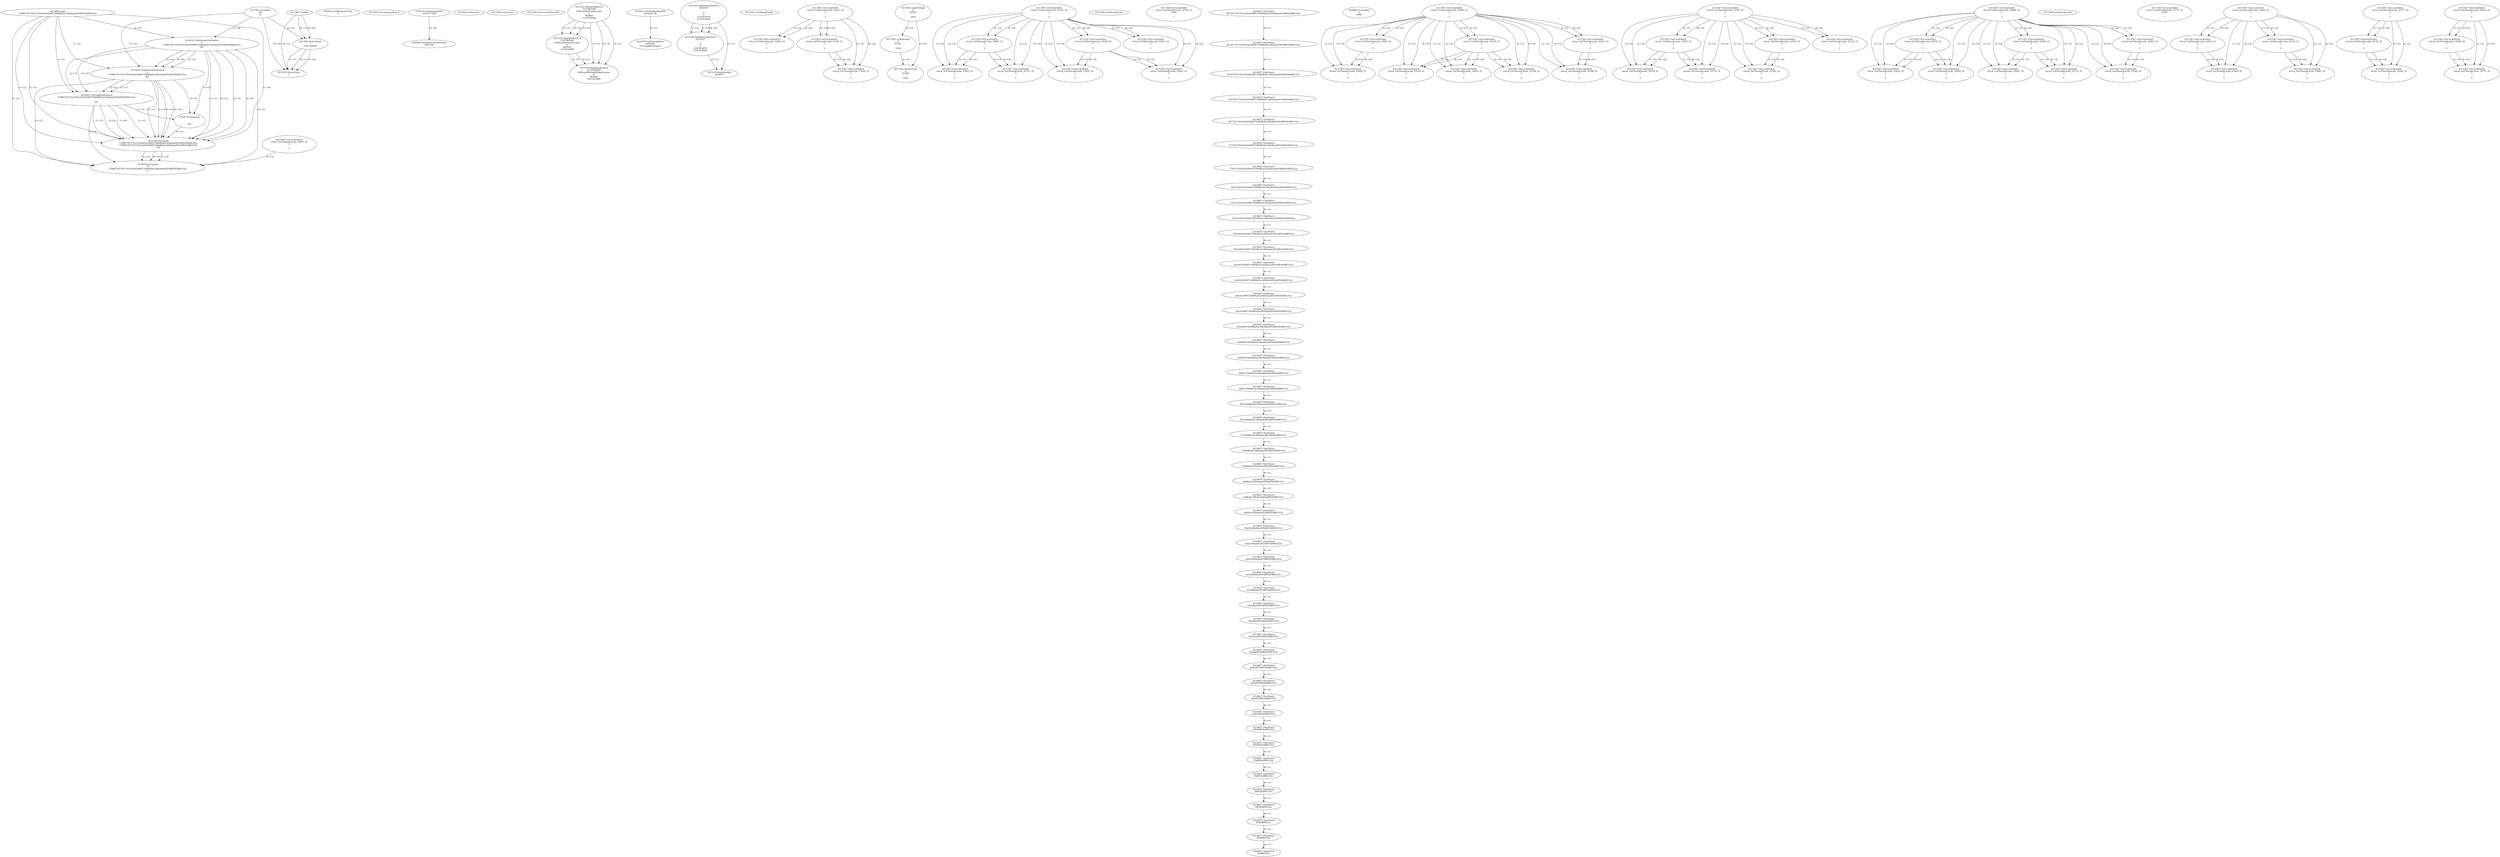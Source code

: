 // Global SCDG with merge call
digraph {
	0 [label="4275692.main
735ff072077023765e445b284f072946ffad2e36fa8aba9f1b8f93fef885352c"]
	1 [label="4217857.TlsAlloc
"]
	2 [label="4217763.LocalAlloc
64
12"]
	3 [label="4217841.TlsSetValue
1
3221258256"]
	1 -> 3 [label="(0-->1)"]
	2 -> 3 [label="(0-->2)"]
	1 -> 3 [label="(0-->0)"]
	4 [label="4217878.TlsGetValue
1"]
	1 -> 4 [label="(0-->1)"]
	3 -> 4 [label="(1-->1)"]
	3 -> 4 [label="(0-->1)"]
	2 -> 4 [label="(0-->0)"]
	3 -> 4 [label="(2-->0)"]
	5 [label="4207453.GetKeyboardType
0"]
	6 [label="4217603.GetCommandLineA
"]
	7 [label="4199114.GetStartupInfoA
2147417380"]
	8 [label="4217623.GetVersion
"]
	9 [label="4217640.GetVersion
"]
	10 [label="4217700.GetCurrentThreadId
"]
	11 [label="4214522.GetModuleFileNameA
0
735ff072077023765e445b284f072946ffad2e36fa8aba9f1b8f93fef885352c
261"]
	0 -> 11 [label="(1-->2)"]
	2 -> 11 [label="(1-->0)"]
	12 [label="4215092.GetModuleFileNameA
0
735ff072077023765e445b284f072946ffad2e36fa8aba9f1b8f93fef885352c
261"]
	0 -> 12 [label="(1-->2)"]
	11 -> 12 [label="(2-->2)"]
	11 -> 12 [label="(3-->3)"]
	2 -> 12 [label="(1-->0)"]
	11 -> 12 [label="(0-->0)"]
	13 [label="4215122.RegOpenKeyExA
2147483649
Software\Borland\Locales
0
983065
2147416080"]
	14 [label="4214653.GetModuleHandleA
kernel32.dll"]
	15 [label="4214670.GetProcAddress
6295592
GetLongPathNameA"]
	14 -> 15 [label="(0-->1)"]
	16 [label="4214697.GetLongPathNameA
735ff072077023765e445b284f072946ffad2e36fa8aba9f1b8f93fef885352c

261"]
	0 -> 16 [label="(1-->1)"]
	11 -> 16 [label="(2-->1)"]
	12 -> 16 [label="(2-->1)"]
	11 -> 16 [label="(3-->3)"]
	12 -> 16 [label="(3-->3)"]
	17 [label="4214718.lstrcpynA


261"]
	11 -> 17 [label="(3-->3)"]
	12 -> 17 [label="(3-->3)"]
	16 -> 17 [label="(3-->3)"]
	18 [label="4215255.RegQueryValueExA
4214527

0
0
2147416070
2147416064"]
	19 [label="4215285.RegQueryValueExA
4214527

0
0
2147416070
2147416064"]
	18 -> 19 [label="(1-->1)"]
	18 -> 19 [label="(5-->5)"]
	18 -> 19 [label="(6-->6)"]
	20 [label="4215319.RegCloseKey
4214527"]
	18 -> 20 [label="(1-->1)"]
	19 -> 20 [label="(1-->1)"]
	21 [label="4215348.lstrcpynA
735ff072077023765e445b284f072946ffad2e36fa8aba9f1b8f93fef885352c
735ff072077023765e445b284f072946ffad2e36fa8aba9f1b8f93fef885352c
261"]
	0 -> 21 [label="(1-->1)"]
	11 -> 21 [label="(2-->1)"]
	12 -> 21 [label="(2-->1)"]
	16 -> 21 [label="(1-->1)"]
	0 -> 21 [label="(1-->2)"]
	11 -> 21 [label="(2-->2)"]
	12 -> 21 [label="(2-->2)"]
	16 -> 21 [label="(1-->2)"]
	11 -> 21 [label="(3-->3)"]
	12 -> 21 [label="(3-->3)"]
	16 -> 21 [label="(3-->3)"]
	17 -> 21 [label="(3-->3)"]
	0 -> 21 [label="(1-->0)"]
	11 -> 21 [label="(2-->0)"]
	12 -> 21 [label="(2-->0)"]
	16 -> 21 [label="(1-->0)"]
	22 [label="4215361.GetThreadLocale
"]
	23 [label="4215367.GetLocaleInfoA
retval_GetThreadLocale_32827_32
3

5"]
	24 [label="4217261.LoadStringA
0
65502

1024"]
	25 [label="4215367.GetLocaleInfoA
retval_GetThreadLocale_33424_32
3

5"]
	23 -> 25 [label="(2-->2)"]
	23 -> 25 [label="(4-->4)"]
	26 [label="4217261.LoadStringA
0
65501

1024"]
	24 -> 26 [label="(4-->4)"]
	27 [label="4215152.RegOpenKeyExA
2147483650
Software\Borland\Locales
0
983065
2147416080"]
	13 -> 27 [label="(2-->2)"]
	13 -> 27 [label="(4-->4)"]
	13 -> 27 [label="(5-->5)"]
	28 [label="4215367.GetLocaleInfoA
retval_GetThreadLocale_32791_32
3

5"]
	29 [label="4215182.RegOpenKeyExA
2147483649
Software\Borland\Delphi\Locales
0
983065
2147416080"]
	13 -> 29 [label="(1-->1)"]
	13 -> 29 [label="(4-->4)"]
	27 -> 29 [label="(4-->4)"]
	13 -> 29 [label="(5-->5)"]
	27 -> 29 [label="(5-->5)"]
	30 [label="4215367.GetLocaleInfoA
retval_GetThreadLocale_32883_32
3

5"]
	28 -> 30 [label="(2-->2)"]
	28 -> 30 [label="(4-->4)"]
	31 [label="4215367.GetLocaleInfoA
retval_GetThreadLocale_33493_32
3

5"]
	28 -> 31 [label="(2-->2)"]
	30 -> 31 [label="(2-->2)"]
	28 -> 31 [label="(4-->4)"]
	30 -> 31 [label="(4-->4)"]
	32 [label="4217261.LoadStringA
0
65499

1024"]
	24 -> 32 [label="(4-->4)"]
	26 -> 32 [label="(4-->4)"]
	33 [label="4217685.GetThreadLocale
"]
	34 [label="4217338.GetLocaleInfoA
retval_GetThreadLocale_32769_32
4100

7"]
	35 [label="4215367.GetLocaleInfoA
retval_GetThreadLocale_32901_32
3

5"]
	36 [label="4214818.lstrcpynA
73
735ff072077023765e445b284f072946ffad2e36fa8aba9f1b8f93fef885352c
3"]
	0 -> 36 [label="(1-->2)"]
	11 -> 36 [label="(2-->2)"]
	12 -> 36 [label="(2-->2)"]
	16 -> 36 [label="(1-->2)"]
	21 -> 36 [label="(1-->2)"]
	21 -> 36 [label="(2-->2)"]
	21 -> 36 [label="(0-->2)"]
	35 -> 36 [label="(2-->3)"]
	37 [label="4214607.CharNextA
ff072077023765e445b284f072946ffad2e36fa8aba9f1b8f93fef885352c"]
	38 [label="4214607.CharNextA
f072077023765e445b284f072946ffad2e36fa8aba9f1b8f93fef885352c"]
	37 -> 38 [label="(0-->1)"]
	39 [label="4214607.CharNextA
072077023765e445b284f072946ffad2e36fa8aba9f1b8f93fef885352c"]
	38 -> 39 [label="(0-->1)"]
	40 [label="4214607.CharNextA
72077023765e445b284f072946ffad2e36fa8aba9f1b8f93fef885352c"]
	39 -> 40 [label="(0-->1)"]
	41 [label="4214607.CharNextA
2077023765e445b284f072946ffad2e36fa8aba9f1b8f93fef885352c"]
	40 -> 41 [label="(0-->1)"]
	42 [label="4214607.CharNextA
077023765e445b284f072946ffad2e36fa8aba9f1b8f93fef885352c"]
	41 -> 42 [label="(0-->1)"]
	43 [label="4214607.CharNextA
77023765e445b284f072946ffad2e36fa8aba9f1b8f93fef885352c"]
	42 -> 43 [label="(0-->1)"]
	44 [label="4214607.CharNextA
7023765e445b284f072946ffad2e36fa8aba9f1b8f93fef885352c"]
	43 -> 44 [label="(0-->1)"]
	45 [label="4214607.CharNextA
023765e445b284f072946ffad2e36fa8aba9f1b8f93fef885352c"]
	44 -> 45 [label="(0-->1)"]
	46 [label="4214607.CharNextA
23765e445b284f072946ffad2e36fa8aba9f1b8f93fef885352c"]
	45 -> 46 [label="(0-->1)"]
	47 [label="4214607.CharNextA
3765e445b284f072946ffad2e36fa8aba9f1b8f93fef885352c"]
	46 -> 47 [label="(0-->1)"]
	48 [label="4214607.CharNextA
765e445b284f072946ffad2e36fa8aba9f1b8f93fef885352c"]
	47 -> 48 [label="(0-->1)"]
	49 [label="4214607.CharNextA
65e445b284f072946ffad2e36fa8aba9f1b8f93fef885352c"]
	48 -> 49 [label="(0-->1)"]
	50 [label="4214607.CharNextA
5e445b284f072946ffad2e36fa8aba9f1b8f93fef885352c"]
	49 -> 50 [label="(0-->1)"]
	51 [label="4214607.CharNextA
e445b284f072946ffad2e36fa8aba9f1b8f93fef885352c"]
	50 -> 51 [label="(0-->1)"]
	52 [label="4214607.CharNextA
445b284f072946ffad2e36fa8aba9f1b8f93fef885352c"]
	51 -> 52 [label="(0-->1)"]
	53 [label="4214607.CharNextA
45b284f072946ffad2e36fa8aba9f1b8f93fef885352c"]
	52 -> 53 [label="(0-->1)"]
	54 [label="4214607.CharNextA
5b284f072946ffad2e36fa8aba9f1b8f93fef885352c"]
	53 -> 54 [label="(0-->1)"]
	55 [label="4214607.CharNextA
b284f072946ffad2e36fa8aba9f1b8f93fef885352c"]
	54 -> 55 [label="(0-->1)"]
	56 [label="4214607.CharNextA
284f072946ffad2e36fa8aba9f1b8f93fef885352c"]
	55 -> 56 [label="(0-->1)"]
	57 [label="4214607.CharNextA
84f072946ffad2e36fa8aba9f1b8f93fef885352c"]
	56 -> 57 [label="(0-->1)"]
	58 [label="4214607.CharNextA
4f072946ffad2e36fa8aba9f1b8f93fef885352c"]
	57 -> 58 [label="(0-->1)"]
	59 [label="4214607.CharNextA
f072946ffad2e36fa8aba9f1b8f93fef885352c"]
	58 -> 59 [label="(0-->1)"]
	60 [label="4214607.CharNextA
072946ffad2e36fa8aba9f1b8f93fef885352c"]
	59 -> 60 [label="(0-->1)"]
	61 [label="4214607.CharNextA
72946ffad2e36fa8aba9f1b8f93fef885352c"]
	60 -> 61 [label="(0-->1)"]
	62 [label="4214607.CharNextA
2946ffad2e36fa8aba9f1b8f93fef885352c"]
	61 -> 62 [label="(0-->1)"]
	63 [label="4214607.CharNextA
946ffad2e36fa8aba9f1b8f93fef885352c"]
	62 -> 63 [label="(0-->1)"]
	64 [label="4214607.CharNextA
46ffad2e36fa8aba9f1b8f93fef885352c"]
	63 -> 64 [label="(0-->1)"]
	65 [label="4214607.CharNextA
6ffad2e36fa8aba9f1b8f93fef885352c"]
	64 -> 65 [label="(0-->1)"]
	66 [label="4214607.CharNextA
ffad2e36fa8aba9f1b8f93fef885352c"]
	65 -> 66 [label="(0-->1)"]
	67 [label="4214607.CharNextA
fad2e36fa8aba9f1b8f93fef885352c"]
	66 -> 67 [label="(0-->1)"]
	68 [label="4214607.CharNextA
ad2e36fa8aba9f1b8f93fef885352c"]
	67 -> 68 [label="(0-->1)"]
	69 [label="4214607.CharNextA
d2e36fa8aba9f1b8f93fef885352c"]
	68 -> 69 [label="(0-->1)"]
	70 [label="4214607.CharNextA
2e36fa8aba9f1b8f93fef885352c"]
	69 -> 70 [label="(0-->1)"]
	71 [label="4214607.CharNextA
e36fa8aba9f1b8f93fef885352c"]
	70 -> 71 [label="(0-->1)"]
	72 [label="4214607.CharNextA
36fa8aba9f1b8f93fef885352c"]
	71 -> 72 [label="(0-->1)"]
	73 [label="4214607.CharNextA
6fa8aba9f1b8f93fef885352c"]
	72 -> 73 [label="(0-->1)"]
	74 [label="4214607.CharNextA
fa8aba9f1b8f93fef885352c"]
	73 -> 74 [label="(0-->1)"]
	75 [label="4214607.CharNextA
a8aba9f1b8f93fef885352c"]
	74 -> 75 [label="(0-->1)"]
	76 [label="4214607.CharNextA
8aba9f1b8f93fef885352c"]
	75 -> 76 [label="(0-->1)"]
	77 [label="4214607.CharNextA
aba9f1b8f93fef885352c"]
	76 -> 77 [label="(0-->1)"]
	78 [label="4214607.CharNextA
ba9f1b8f93fef885352c"]
	77 -> 78 [label="(0-->1)"]
	79 [label="4214607.CharNextA
a9f1b8f93fef885352c"]
	78 -> 79 [label="(0-->1)"]
	80 [label="4214607.CharNextA
9f1b8f93fef885352c"]
	79 -> 80 [label="(0-->1)"]
	81 [label="4214607.CharNextA
f1b8f93fef885352c"]
	80 -> 81 [label="(0-->1)"]
	82 [label="4214607.CharNextA
1b8f93fef885352c"]
	81 -> 82 [label="(0-->1)"]
	83 [label="4214607.CharNextA
b8f93fef885352c"]
	82 -> 83 [label="(0-->1)"]
	84 [label="4214607.CharNextA
8f93fef885352c"]
	83 -> 84 [label="(0-->1)"]
	85 [label="4214607.CharNextA
f93fef885352c"]
	84 -> 85 [label="(0-->1)"]
	86 [label="4214607.CharNextA
93fef885352c"]
	85 -> 86 [label="(0-->1)"]
	87 [label="4214607.CharNextA
3fef885352c"]
	86 -> 87 [label="(0-->1)"]
	88 [label="4200902.InitializeCriticalSection
4281796"]
	7 -> 88 [label="(0-->0)"]
	89 [label="4200963.LocalAlloc
0
4088"]
	90 [label="4215367.GetLocaleInfoA
retval_GetThreadLocale_32809_32
3

5"]
	91 [label="4215367.GetLocaleInfoA
retval_GetThreadLocale_32942_32
3

5"]
	90 -> 91 [label="(2-->2)"]
	90 -> 91 [label="(4-->4)"]
	92 [label="4215367.GetLocaleInfoA
retval_GetThreadLocale_32799_32
3

5"]
	93 [label="4215367.GetLocaleInfoA
retval_GetThreadLocale_32872_32
3

5"]
	92 -> 93 [label="(2-->2)"]
	92 -> 93 [label="(4-->4)"]
	94 [label="4215367.GetLocaleInfoA
retval_GetThreadLocale_32806_32
3

5"]
	95 [label="4215367.GetLocaleInfoA
retval_GetThreadLocale_32978_32
3

5"]
	94 -> 95 [label="(2-->2)"]
	94 -> 95 [label="(4-->4)"]
	96 [label="4215367.GetLocaleInfoA
retval_GetThreadLocale_32910_32
3

5"]
	92 -> 96 [label="(2-->2)"]
	92 -> 96 [label="(4-->4)"]
	97 [label="4215367.GetLocaleInfoA
retval_GetThreadLocale_33208_32
3

5"]
	28 -> 97 [label="(2-->2)"]
	28 -> 97 [label="(4-->4)"]
	98 [label="4215367.GetLocaleInfoA
retval_GetThreadLocale_33140_32
3

5"]
	23 -> 98 [label="(2-->2)"]
	23 -> 98 [label="(4-->4)"]
	99 [label="4217668.GetThreadLocale
"]
	100 [label="4217338.GetLocaleInfoA
retval_GetThreadLocale_32772_32
4100

7"]
	101 [label="4215367.GetLocaleInfoA
retval_GetThreadLocale_32844_32
3

5"]
	102 [label="4215367.GetLocaleInfoA
retval_GetThreadLocale_32931_32
3

5"]
	101 -> 102 [label="(2-->2)"]
	101 -> 102 [label="(4-->4)"]
	103 [label="4215367.GetLocaleInfoA
retval_GetThreadLocale_33459_32
3

5"]
	101 -> 103 [label="(2-->2)"]
	102 -> 103 [label="(2-->2)"]
	101 -> 103 [label="(4-->4)"]
	102 -> 103 [label="(4-->4)"]
	104 [label="4215367.GetLocaleInfoA
retval_GetThreadLocale_33176_32
3

5"]
	90 -> 104 [label="(2-->2)"]
	90 -> 104 [label="(4-->4)"]
	105 [label="4215367.GetLocaleInfoA
retval_GetThreadLocale_33499_32
3

5"]
	90 -> 105 [label="(2-->2)"]
	91 -> 105 [label="(2-->2)"]
	90 -> 105 [label="(4-->4)"]
	91 -> 105 [label="(4-->4)"]
	106 [label="4215367.GetLocaleInfoA
retval_GetThreadLocale_32777_32
3

5"]
	107 [label="4215367.GetLocaleInfoA
retval_GetThreadLocale_33138_32
3

5"]
	106 -> 107 [label="(2-->2)"]
	106 -> 107 [label="(4-->4)"]
	108 [label="4215367.GetLocaleInfoA
retval_GetThreadLocale_33503_32
3

5"]
	106 -> 108 [label="(2-->2)"]
	107 -> 108 [label="(2-->2)"]
	106 -> 108 [label="(4-->4)"]
	107 -> 108 [label="(4-->4)"]
	109 [label="4215367.GetLocaleInfoA
retval_GetThreadLocale_33479_32
3

5"]
	92 -> 109 [label="(2-->2)"]
	93 -> 109 [label="(2-->2)"]
	92 -> 109 [label="(4-->4)"]
	93 -> 109 [label="(4-->4)"]
	110 [label="4215367.GetLocaleInfoA
retval_GetThreadLocale_33539_32
3

5"]
	28 -> 110 [label="(2-->2)"]
	97 -> 110 [label="(2-->2)"]
	28 -> 110 [label="(4-->4)"]
	97 -> 110 [label="(4-->4)"]
	111 [label="4215367.GetLocaleInfoA
retval_GetThreadLocale_33546_32
3

5"]
	23 -> 111 [label="(2-->2)"]
	98 -> 111 [label="(2-->2)"]
	23 -> 111 [label="(4-->4)"]
	98 -> 111 [label="(4-->4)"]
	112 [label="4215367.GetLocaleInfoA
retval_GetThreadLocale_33566_32
3

5"]
	90 -> 112 [label="(2-->2)"]
	104 -> 112 [label="(2-->2)"]
	90 -> 112 [label="(4-->4)"]
	104 -> 112 [label="(4-->4)"]
	113 [label="4215367.GetLocaleInfoA
retval_GetThreadLocale_33155_32
3

5"]
	92 -> 113 [label="(2-->2)"]
	92 -> 113 [label="(4-->4)"]
	114 [label="4215367.GetLocaleInfoA
retval_GetThreadLocale_33585_32
3

5"]
	92 -> 114 [label="(2-->2)"]
	96 -> 114 [label="(2-->2)"]
	92 -> 114 [label="(4-->4)"]
	96 -> 114 [label="(4-->4)"]
	115 [label="4215367.GetLocaleInfoA
retval_GetThreadLocale_32984_32
3

5"]
	94 -> 115 [label="(2-->2)"]
	94 -> 115 [label="(4-->4)"]
	116 [label="4215367.GetLocaleInfoA
retval_GetThreadLocale_33591_32
3

5"]
	94 -> 116 [label="(2-->2)"]
	115 -> 116 [label="(2-->2)"]
	94 -> 116 [label="(4-->4)"]
	115 -> 116 [label="(4-->4)"]
	117 [label="4215367.GetLocaleInfoA
retval_GetThreadLocale_32952_32
3

5"]
	94 -> 117 [label="(2-->2)"]
	94 -> 117 [label="(4-->4)"]
	118 [label="4215367.GetLocaleInfoA
retval_GetThreadLocale_33592_32
3

5"]
	94 -> 118 [label="(2-->2)"]
	117 -> 118 [label="(2-->2)"]
	94 -> 118 [label="(4-->4)"]
	117 -> 118 [label="(4-->4)"]
	119 [label="4215367.GetLocaleInfoA
retval_GetThreadLocale_32947_32
3

5"]
	90 -> 119 [label="(2-->2)"]
	90 -> 119 [label="(4-->4)"]
	120 [label="4215367.GetLocaleInfoA
retval_GetThreadLocale_33398_32
3

5"]
	90 -> 120 [label="(2-->2)"]
	119 -> 120 [label="(2-->2)"]
	90 -> 120 [label="(4-->4)"]
	119 -> 120 [label="(4-->4)"]
	121 [label="4215367.GetLocaleInfoA
retval_GetThreadLocale_33626_32
3

5"]
	94 -> 121 [label="(2-->2)"]
	95 -> 121 [label="(2-->2)"]
	94 -> 121 [label="(4-->4)"]
	95 -> 121 [label="(4-->4)"]
	122 [label="4215367.GetLocaleInfoA
retval_GetThreadLocale_33641_32
3

5"]
	28 -> 122 [label="(2-->2)"]
	97 -> 122 [label="(2-->2)"]
	28 -> 122 [label="(4-->4)"]
	97 -> 122 [label="(4-->4)"]
	123 [label="4215367.GetLocaleInfoA
retval_GetThreadLocale_33618_32
3

5"]
	90 -> 123 [label="(2-->2)"]
	104 -> 123 [label="(2-->2)"]
	90 -> 123 [label="(4-->4)"]
	104 -> 123 [label="(4-->4)"]
	124 [label="4215367.GetLocaleInfoA
retval_GetThreadLocale_33031_32
3

5"]
	28 -> 124 [label="(2-->2)"]
	28 -> 124 [label="(4-->4)"]
	125 [label="4215367.GetLocaleInfoA
retval_GetThreadLocale_33133_32
3

5"]
	101 -> 125 [label="(2-->2)"]
	101 -> 125 [label="(4-->4)"]
	126 [label="4215367.GetLocaleInfoA
retval_GetThreadLocale_33687_32
3

5"]
	101 -> 126 [label="(2-->2)"]
	125 -> 126 [label="(2-->2)"]
	101 -> 126 [label="(4-->4)"]
	125 -> 126 [label="(4-->4)"]
	127 [label="4215367.GetLocaleInfoA
retval_GetThreadLocale_33699_32
3

5"]
	94 -> 127 [label="(2-->2)"]
	95 -> 127 [label="(2-->2)"]
	94 -> 127 [label="(4-->4)"]
	95 -> 127 [label="(4-->4)"]
	128 [label="4215367.GetLocaleInfoA
retval_GetThreadLocale_33721_32
3

5"]
	28 -> 128 [label="(2-->2)"]
	30 -> 128 [label="(2-->2)"]
	28 -> 128 [label="(4-->4)"]
	30 -> 128 [label="(4-->4)"]
	129 [label="4215367.GetLocaleInfoA
retval_GetThreadLocale_33709_32
3

5"]
	90 -> 129 [label="(2-->2)"]
	104 -> 129 [label="(2-->2)"]
	90 -> 129 [label="(4-->4)"]
	104 -> 129 [label="(4-->4)"]
	130 [label="4215367.GetLocaleInfoA
retval_GetThreadLocale_33732_32
3

5"]
	94 -> 130 [label="(2-->2)"]
	115 -> 130 [label="(2-->2)"]
	94 -> 130 [label="(4-->4)"]
	115 -> 130 [label="(4-->4)"]
	131 [label="4215367.GetLocaleInfoA
retval_GetThreadLocale_33770_32
3

5"]
	92 -> 131 [label="(2-->2)"]
	93 -> 131 [label="(2-->2)"]
	92 -> 131 [label="(4-->4)"]
	93 -> 131 [label="(4-->4)"]
	132 [label="4215367.GetLocaleInfoA
retval_GetThreadLocale_32816_32
3

5"]
	133 [label="4215367.GetLocaleInfoA
retval_GetThreadLocale_33606_32
3

5"]
	132 -> 133 [label="(2-->2)"]
	132 -> 133 [label="(4-->4)"]
	134 [label="4215367.GetLocaleInfoA
retval_GetThreadLocale_33771_32
3

5"]
	132 -> 134 [label="(2-->2)"]
	133 -> 134 [label="(2-->2)"]
	132 -> 134 [label="(4-->4)"]
	133 -> 134 [label="(4-->4)"]
}
